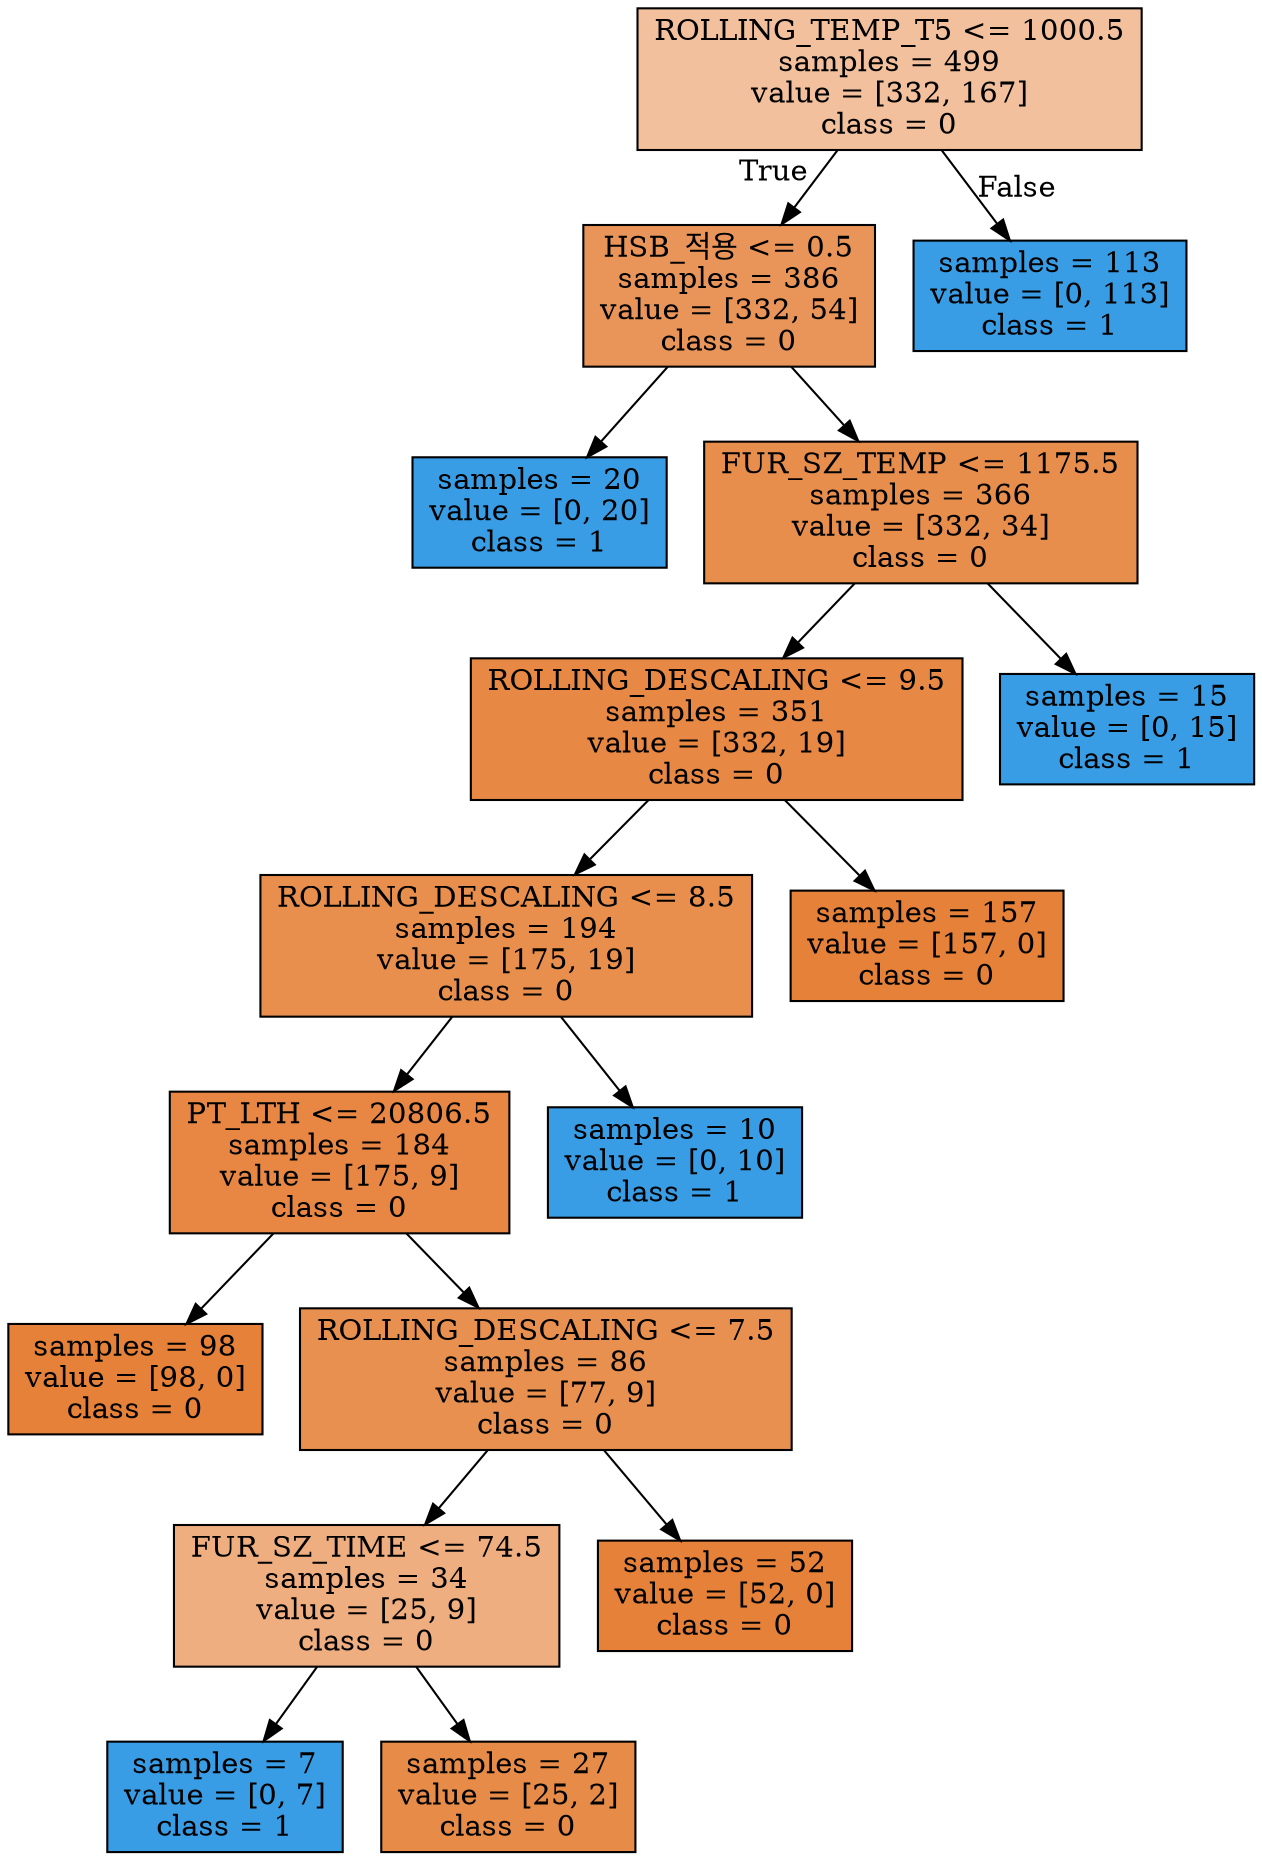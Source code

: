 digraph Tree {
node [shape=box, style="filled", color="black"] ;
0 [label="ROLLING_TEMP_T5 <= 1000.5\nsamples = 499\nvalue = [332, 167]\nclass = 0", fillcolor="#e581397f"] ;
1 [label="HSB_적용 <= 0.5\nsamples = 386\nvalue = [332, 54]\nclass = 0", fillcolor="#e58139d6"] ;
0 -> 1 [labeldistance=2.5, labelangle=45, headlabel="True"] ;
2 [label="samples = 20\nvalue = [0, 20]\nclass = 1", fillcolor="#399de5ff"] ;
1 -> 2 ;
3 [label="FUR_SZ_TEMP <= 1175.5\nsamples = 366\nvalue = [332, 34]\nclass = 0", fillcolor="#e58139e5"] ;
1 -> 3 ;
4 [label="ROLLING_DESCALING <= 9.5\nsamples = 351\nvalue = [332, 19]\nclass = 0", fillcolor="#e58139f0"] ;
3 -> 4 ;
5 [label="ROLLING_DESCALING <= 8.5\nsamples = 194\nvalue = [175, 19]\nclass = 0", fillcolor="#e58139e3"] ;
4 -> 5 ;
6 [label="PT_LTH <= 20806.5\nsamples = 184\nvalue = [175, 9]\nclass = 0", fillcolor="#e58139f2"] ;
5 -> 6 ;
7 [label="samples = 98\nvalue = [98, 0]\nclass = 0", fillcolor="#e58139ff"] ;
6 -> 7 ;
8 [label="ROLLING_DESCALING <= 7.5\nsamples = 86\nvalue = [77, 9]\nclass = 0", fillcolor="#e58139e1"] ;
6 -> 8 ;
9 [label="FUR_SZ_TIME <= 74.5\nsamples = 34\nvalue = [25, 9]\nclass = 0", fillcolor="#e58139a3"] ;
8 -> 9 ;
10 [label="samples = 7\nvalue = [0, 7]\nclass = 1", fillcolor="#399de5ff"] ;
9 -> 10 ;
11 [label="samples = 27\nvalue = [25, 2]\nclass = 0", fillcolor="#e58139eb"] ;
9 -> 11 ;
12 [label="samples = 52\nvalue = [52, 0]\nclass = 0", fillcolor="#e58139ff"] ;
8 -> 12 ;
13 [label="samples = 10\nvalue = [0, 10]\nclass = 1", fillcolor="#399de5ff"] ;
5 -> 13 ;
14 [label="samples = 157\nvalue = [157, 0]\nclass = 0", fillcolor="#e58139ff"] ;
4 -> 14 ;
15 [label="samples = 15\nvalue = [0, 15]\nclass = 1", fillcolor="#399de5ff"] ;
3 -> 15 ;
16 [label="samples = 113\nvalue = [0, 113]\nclass = 1", fillcolor="#399de5ff"] ;
0 -> 16 [labeldistance=2.5, labelangle=-45, headlabel="False"] ;
}